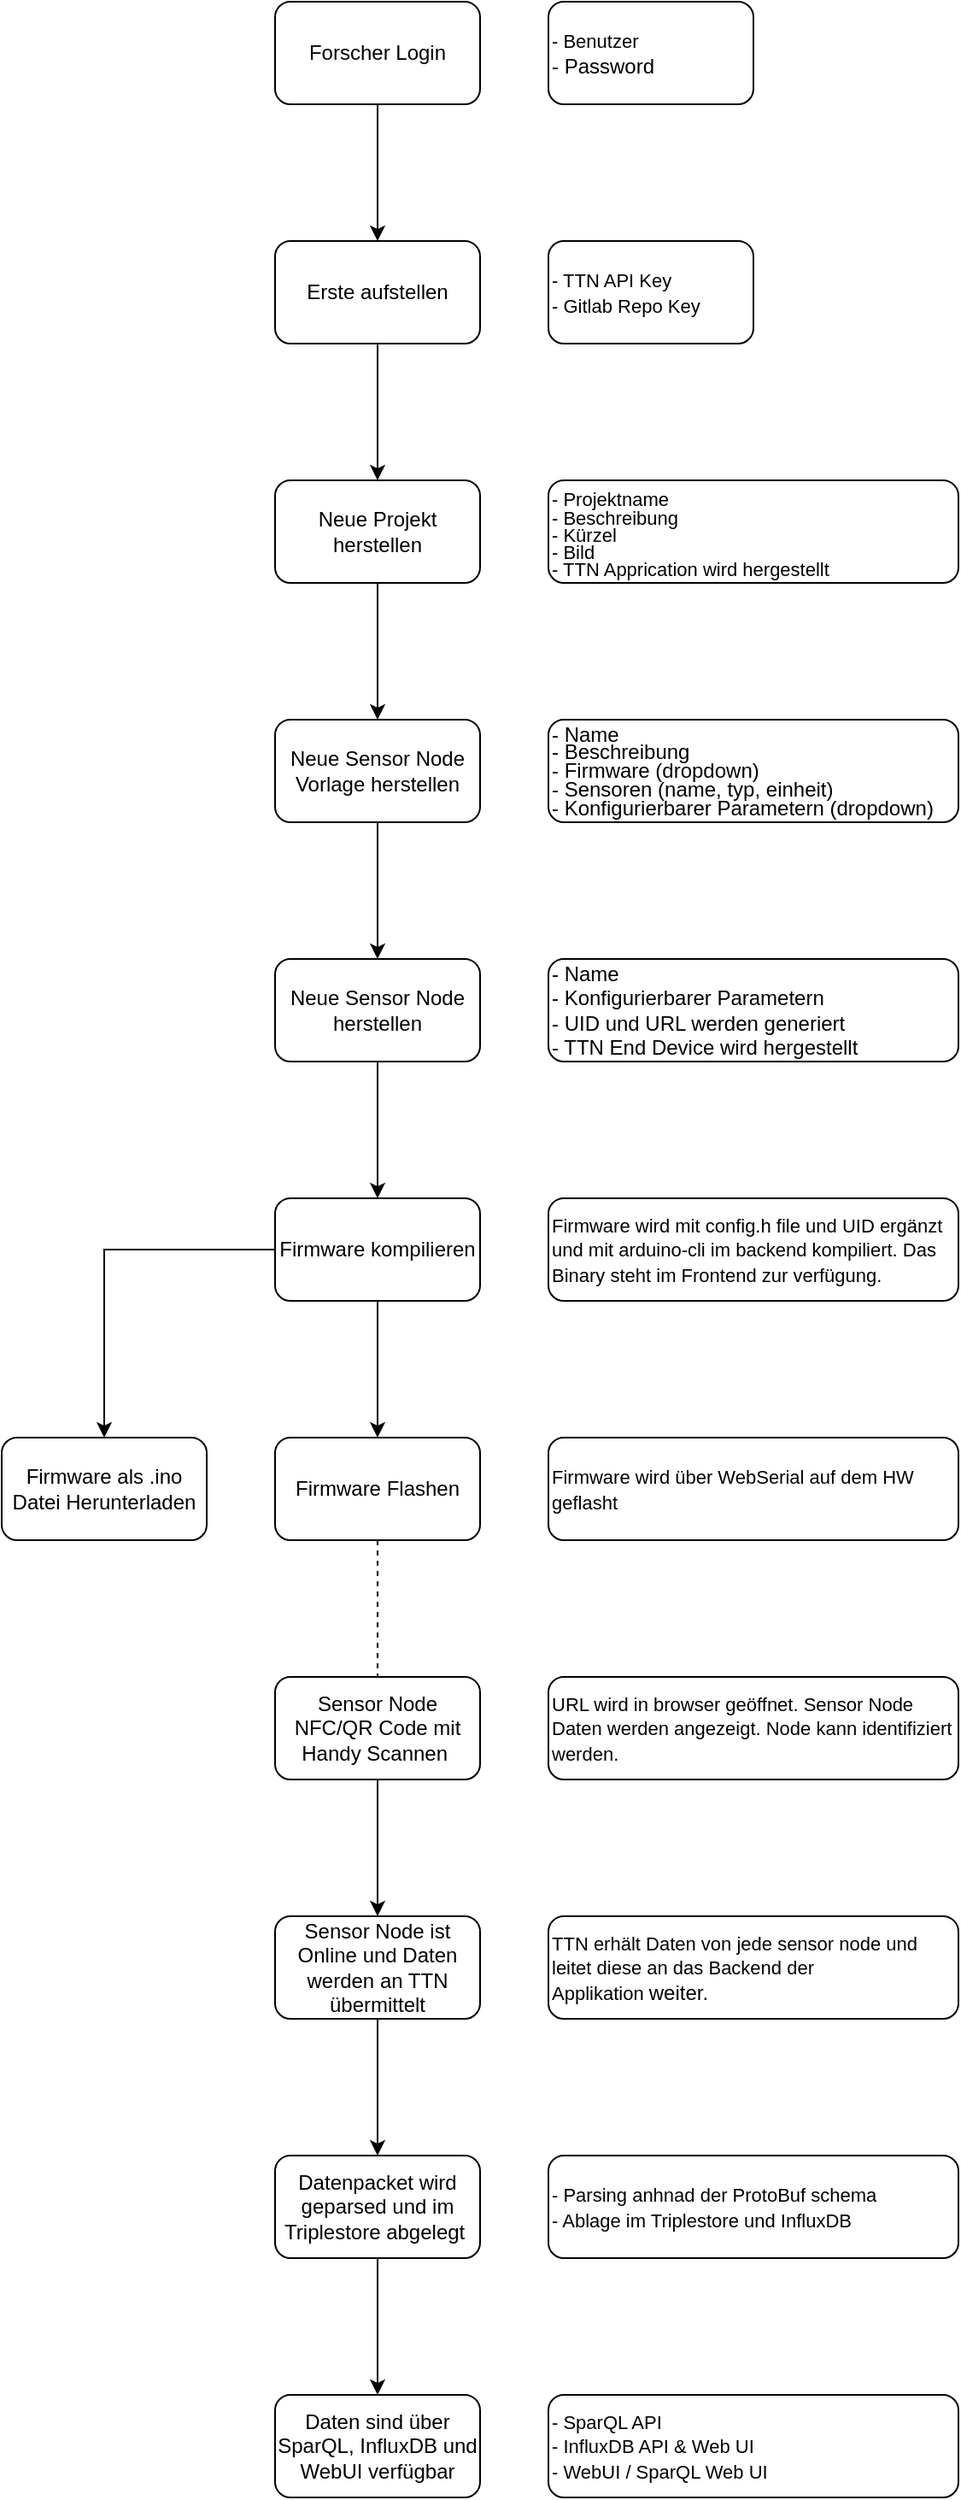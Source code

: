 <mxfile version="21.6.1" type="device">
  <diagram name="Page-1" id="B0liYfvt0YTKg2CTTu5m">
    <mxGraphModel dx="1230" dy="1676" grid="1" gridSize="10" guides="1" tooltips="1" connect="1" arrows="1" fold="1" page="1" pageScale="1" pageWidth="1169" pageHeight="827" math="0" shadow="0">
      <root>
        <mxCell id="0" />
        <mxCell id="1" parent="0" />
        <mxCell id="8NKRSQqxYap2c9m0BW01-7" value="" style="edgeStyle=orthogonalEdgeStyle;rounded=0;orthogonalLoop=1;jettySize=auto;html=1;" parent="1" source="8NKRSQqxYap2c9m0BW01-5" target="8NKRSQqxYap2c9m0BW01-6" edge="1">
          <mxGeometry relative="1" as="geometry" />
        </mxCell>
        <mxCell id="8NKRSQqxYap2c9m0BW01-17" value="" style="edgeStyle=orthogonalEdgeStyle;rounded=0;orthogonalLoop=1;jettySize=auto;html=1;startArrow=classic;startFill=1;endArrow=none;endFill=0;" parent="1" source="8NKRSQqxYap2c9m0BW01-5" target="8NKRSQqxYap2c9m0BW01-16" edge="1">
          <mxGeometry relative="1" as="geometry" />
        </mxCell>
        <mxCell id="8NKRSQqxYap2c9m0BW01-5" value="Neue Projekt herstellen" style="rounded=1;whiteSpace=wrap;html=1;" parent="1" vertex="1">
          <mxGeometry x="200" y="40" width="120" height="60" as="geometry" />
        </mxCell>
        <mxCell id="8NKRSQqxYap2c9m0BW01-9" value="" style="edgeStyle=orthogonalEdgeStyle;rounded=0;orthogonalLoop=1;jettySize=auto;html=1;" parent="1" source="8NKRSQqxYap2c9m0BW01-6" target="8NKRSQqxYap2c9m0BW01-8" edge="1">
          <mxGeometry relative="1" as="geometry" />
        </mxCell>
        <mxCell id="8NKRSQqxYap2c9m0BW01-6" value="Neue Sensor Node Vorlage herstellen" style="whiteSpace=wrap;html=1;rounded=1;" parent="1" vertex="1">
          <mxGeometry x="200" y="180" width="120" height="60" as="geometry" />
        </mxCell>
        <mxCell id="8NKRSQqxYap2c9m0BW01-24" value="" style="edgeStyle=orthogonalEdgeStyle;rounded=0;orthogonalLoop=1;jettySize=auto;html=1;" parent="1" source="8NKRSQqxYap2c9m0BW01-8" target="8NKRSQqxYap2c9m0BW01-23" edge="1">
          <mxGeometry relative="1" as="geometry" />
        </mxCell>
        <mxCell id="8NKRSQqxYap2c9m0BW01-8" value="Neue Sensor Node herstellen" style="rounded=1;whiteSpace=wrap;html=1;" parent="1" vertex="1">
          <mxGeometry x="200" y="320" width="120" height="60" as="geometry" />
        </mxCell>
        <mxCell id="8NKRSQqxYap2c9m0BW01-12" value="&lt;font style=&quot;font-size: 11px;&quot;&gt;- Projektname&lt;br&gt;&lt;/font&gt;&lt;div style=&quot;font-size: 11px; line-height: 90%;&quot;&gt;&lt;span style=&quot;background-color: initial;&quot;&gt;&lt;font style=&quot;font-size: 11px;&quot;&gt;- Beschreibung&lt;/font&gt;&lt;/span&gt;&lt;/div&gt;&lt;div style=&quot;font-size: 11px; line-height: 90%;&quot;&gt;- Kürzel&lt;/div&gt;&lt;div style=&quot;font-size: 11px; line-height: 90%;&quot;&gt;- Bild&lt;/div&gt;&lt;div style=&quot;font-size: 11px; line-height: 90%;&quot;&gt;- TTN Apprication wird hergestellt&lt;/div&gt;" style="rounded=1;whiteSpace=wrap;html=1;align=left;" parent="1" vertex="1">
          <mxGeometry x="360" y="40" width="240" height="60" as="geometry" />
        </mxCell>
        <mxCell id="8NKRSQqxYap2c9m0BW01-13" value="&lt;p style=&quot;line-height: 90%;&quot;&gt;&lt;font style=&quot;font-size: 12px;&quot;&gt;- Name&lt;br&gt;- Beschreibung&lt;br&gt;- Firmware (dropdown)&lt;br&gt;- Sensoren (name, typ, einheit)&lt;br&gt;- Konfigurierbarer Parametern (dropdown)&lt;/font&gt;&lt;/p&gt;" style="rounded=1;whiteSpace=wrap;html=1;align=left;" parent="1" vertex="1">
          <mxGeometry x="360" y="180" width="240" height="60" as="geometry" />
        </mxCell>
        <mxCell id="8NKRSQqxYap2c9m0BW01-19" value="" style="edgeStyle=orthogonalEdgeStyle;rounded=0;orthogonalLoop=1;jettySize=auto;html=1;startArrow=classic;startFill=1;endArrow=none;endFill=0;" parent="1" source="8NKRSQqxYap2c9m0BW01-16" target="8NKRSQqxYap2c9m0BW01-18" edge="1">
          <mxGeometry relative="1" as="geometry" />
        </mxCell>
        <mxCell id="8NKRSQqxYap2c9m0BW01-16" value="Erste aufstellen" style="rounded=1;whiteSpace=wrap;html=1;" parent="1" vertex="1">
          <mxGeometry x="200" y="-100" width="120" height="60" as="geometry" />
        </mxCell>
        <mxCell id="8NKRSQqxYap2c9m0BW01-18" value="Forscher Login" style="rounded=1;whiteSpace=wrap;html=1;" parent="1" vertex="1">
          <mxGeometry x="200" y="-240" width="120" height="60" as="geometry" />
        </mxCell>
        <mxCell id="8NKRSQqxYap2c9m0BW01-20" value="&lt;span style=&quot;font-size: 11px;&quot;&gt;- TTN API Key&lt;br&gt;- Gitlab Repo Key&lt;br&gt;&lt;/span&gt;" style="rounded=1;whiteSpace=wrap;html=1;align=left;" parent="1" vertex="1">
          <mxGeometry x="360" y="-100" width="120" height="60" as="geometry" />
        </mxCell>
        <mxCell id="8NKRSQqxYap2c9m0BW01-21" value="&lt;span style=&quot;font-size: 11px;&quot;&gt;- Benutzer&lt;br&gt;&lt;/span&gt;- Password" style="rounded=1;whiteSpace=wrap;html=1;align=left;" parent="1" vertex="1">
          <mxGeometry x="360" y="-240" width="120" height="60" as="geometry" />
        </mxCell>
        <mxCell id="8NKRSQqxYap2c9m0BW01-28" value="" style="edgeStyle=orthogonalEdgeStyle;rounded=0;orthogonalLoop=1;jettySize=auto;html=1;" parent="1" source="8NKRSQqxYap2c9m0BW01-23" target="8NKRSQqxYap2c9m0BW01-27" edge="1">
          <mxGeometry relative="1" as="geometry" />
        </mxCell>
        <mxCell id="8NKRSQqxYap2c9m0BW01-30" value="" style="edgeStyle=orthogonalEdgeStyle;rounded=0;orthogonalLoop=1;jettySize=auto;html=1;" parent="1" source="8NKRSQqxYap2c9m0BW01-23" target="8NKRSQqxYap2c9m0BW01-29" edge="1">
          <mxGeometry relative="1" as="geometry" />
        </mxCell>
        <mxCell id="8NKRSQqxYap2c9m0BW01-23" value="Firmware kompilieren" style="rounded=1;whiteSpace=wrap;html=1;" parent="1" vertex="1">
          <mxGeometry x="200" y="460" width="120" height="60" as="geometry" />
        </mxCell>
        <mxCell id="8NKRSQqxYap2c9m0BW01-25" value="&lt;p style=&quot;line-height: 20%;&quot;&gt;- Name&lt;/p&gt;&lt;p style=&quot;line-height: 20%;&quot;&gt;- Konfigurierbarer Parametern&lt;/p&gt;&lt;p style=&quot;line-height: 20%;&quot;&gt;- UID und URL werden generiert&lt;/p&gt;&lt;p style=&quot;line-height: 20%;&quot;&gt;- TTN End Device wird hergestellt&lt;/p&gt;" style="rounded=1;whiteSpace=wrap;html=1;align=left;" parent="1" vertex="1">
          <mxGeometry x="360" y="320" width="240" height="60" as="geometry" />
        </mxCell>
        <mxCell id="8NKRSQqxYap2c9m0BW01-26" value="&lt;span style=&quot;font-size: 11px;&quot;&gt;Firmware wird mit config.h file und UID ergänzt und mit arduino-cli im backend kompiliert. Das Binary steht im Frontend zur verfügung.&lt;/span&gt;" style="rounded=1;whiteSpace=wrap;html=1;align=left;" parent="1" vertex="1">
          <mxGeometry x="360" y="460" width="240" height="60" as="geometry" />
        </mxCell>
        <mxCell id="8NKRSQqxYap2c9m0BW01-27" value="Firmware als .ino Datei Herunterladen" style="rounded=1;whiteSpace=wrap;html=1;" parent="1" vertex="1">
          <mxGeometry x="40" y="600" width="120" height="60" as="geometry" />
        </mxCell>
        <mxCell id="8NKRSQqxYap2c9m0BW01-33" value="" style="edgeStyle=orthogonalEdgeStyle;rounded=0;orthogonalLoop=1;jettySize=auto;html=1;dashed=1;endArrow=none;endFill=0;" parent="1" source="8NKRSQqxYap2c9m0BW01-29" target="8NKRSQqxYap2c9m0BW01-32" edge="1">
          <mxGeometry relative="1" as="geometry" />
        </mxCell>
        <mxCell id="8NKRSQqxYap2c9m0BW01-29" value="Firmware Flashen" style="rounded=1;whiteSpace=wrap;html=1;" parent="1" vertex="1">
          <mxGeometry x="200" y="600" width="120" height="60" as="geometry" />
        </mxCell>
        <mxCell id="8NKRSQqxYap2c9m0BW01-31" value="&lt;span style=&quot;font-size: 11px;&quot;&gt;Firmware wird über WebSerial auf dem HW geflasht&lt;/span&gt;" style="rounded=1;whiteSpace=wrap;html=1;align=left;" parent="1" vertex="1">
          <mxGeometry x="360" y="600" width="240" height="60" as="geometry" />
        </mxCell>
        <mxCell id="8NKRSQqxYap2c9m0BW01-36" value="" style="edgeStyle=orthogonalEdgeStyle;rounded=0;orthogonalLoop=1;jettySize=auto;html=1;" parent="1" source="8NKRSQqxYap2c9m0BW01-32" target="8NKRSQqxYap2c9m0BW01-35" edge="1">
          <mxGeometry relative="1" as="geometry" />
        </mxCell>
        <mxCell id="8NKRSQqxYap2c9m0BW01-32" value="Sensor Node NFC/QR Code mit Handy Scannen&amp;nbsp;" style="whiteSpace=wrap;html=1;rounded=1;" parent="1" vertex="1">
          <mxGeometry x="200" y="740" width="120" height="60" as="geometry" />
        </mxCell>
        <mxCell id="8NKRSQqxYap2c9m0BW01-34" value="&lt;span style=&quot;font-size: 11px;&quot;&gt;URL wird in browser geöffnet. Sensor Node Daten werden angezeigt. Node kann identifiziert werden.&lt;/span&gt;" style="rounded=1;whiteSpace=wrap;html=1;align=left;" parent="1" vertex="1">
          <mxGeometry x="360" y="740" width="240" height="60" as="geometry" />
        </mxCell>
        <mxCell id="8NKRSQqxYap2c9m0BW01-39" value="" style="edgeStyle=orthogonalEdgeStyle;rounded=0;orthogonalLoop=1;jettySize=auto;html=1;" parent="1" source="8NKRSQqxYap2c9m0BW01-35" target="8NKRSQqxYap2c9m0BW01-38" edge="1">
          <mxGeometry relative="1" as="geometry" />
        </mxCell>
        <mxCell id="8NKRSQqxYap2c9m0BW01-35" value="Sensor Node ist Online und Daten werden an TTN übermittelt" style="whiteSpace=wrap;html=1;rounded=1;" parent="1" vertex="1">
          <mxGeometry x="200" y="880" width="120" height="60" as="geometry" />
        </mxCell>
        <mxCell id="8NKRSQqxYap2c9m0BW01-37" value="&lt;span style=&quot;font-size: 11px;&quot;&gt;TTN erhält Daten von jede sensor node und leitet diese an das Backend der Applikation&amp;nbsp;&lt;/span&gt;weiter." style="rounded=1;whiteSpace=wrap;html=1;align=left;" parent="1" vertex="1">
          <mxGeometry x="360" y="880" width="240" height="60" as="geometry" />
        </mxCell>
        <mxCell id="xuYnujYFgXMgOsugo6h7-2" value="" style="edgeStyle=orthogonalEdgeStyle;rounded=0;orthogonalLoop=1;jettySize=auto;html=1;" edge="1" parent="1" source="8NKRSQqxYap2c9m0BW01-38" target="xuYnujYFgXMgOsugo6h7-1">
          <mxGeometry relative="1" as="geometry" />
        </mxCell>
        <mxCell id="8NKRSQqxYap2c9m0BW01-38" value="Datenpacket wird geparsed und im Triplestore abgelegt&amp;nbsp;" style="whiteSpace=wrap;html=1;rounded=1;" parent="1" vertex="1">
          <mxGeometry x="200" y="1020" width="120" height="60" as="geometry" />
        </mxCell>
        <mxCell id="xuYnujYFgXMgOsugo6h7-1" value="Daten sind über SparQL, InfluxDB und WebUI verfügbar" style="whiteSpace=wrap;html=1;rounded=1;" vertex="1" parent="1">
          <mxGeometry x="200" y="1160" width="120" height="60" as="geometry" />
        </mxCell>
        <mxCell id="xuYnujYFgXMgOsugo6h7-3" value="&lt;span style=&quot;font-size: 11px;&quot;&gt;- Parsing anhnad der ProtoBuf schema&lt;br&gt;- Ablage im Triplestore und InfluxDB&lt;br&gt;&lt;/span&gt;" style="rounded=1;whiteSpace=wrap;html=1;align=left;" vertex="1" parent="1">
          <mxGeometry x="360" y="1020" width="240" height="60" as="geometry" />
        </mxCell>
        <mxCell id="xuYnujYFgXMgOsugo6h7-4" value="&lt;span style=&quot;font-size: 11px;&quot;&gt;- SparQL API&lt;br&gt;- InfluxDB API &amp;amp; Web UI&lt;br&gt;- WebUI / SparQL Web UI&lt;br&gt;&lt;/span&gt;" style="rounded=1;whiteSpace=wrap;html=1;align=left;" vertex="1" parent="1">
          <mxGeometry x="360" y="1160" width="240" height="60" as="geometry" />
        </mxCell>
      </root>
    </mxGraphModel>
  </diagram>
</mxfile>
